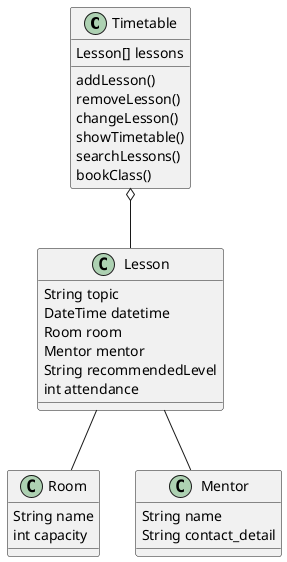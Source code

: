 @startuml

Timetable o-- Lesson
Lesson -- Room
Lesson -- Mentor

class Timetable {
  Lesson[] lessons
  addLesson()
  removeLesson()
  changeLesson()
  showTimetable()
  searchLessons()
  bookClass()
}

class Lesson {
  String topic
  DateTime datetime
  Room room
  Mentor mentor
  String recommendedLevel
  int attendance
}

class Room {
  String name
  int capacity
}

class Mentor {
  String name
  String contact_detail
}

@enduml
